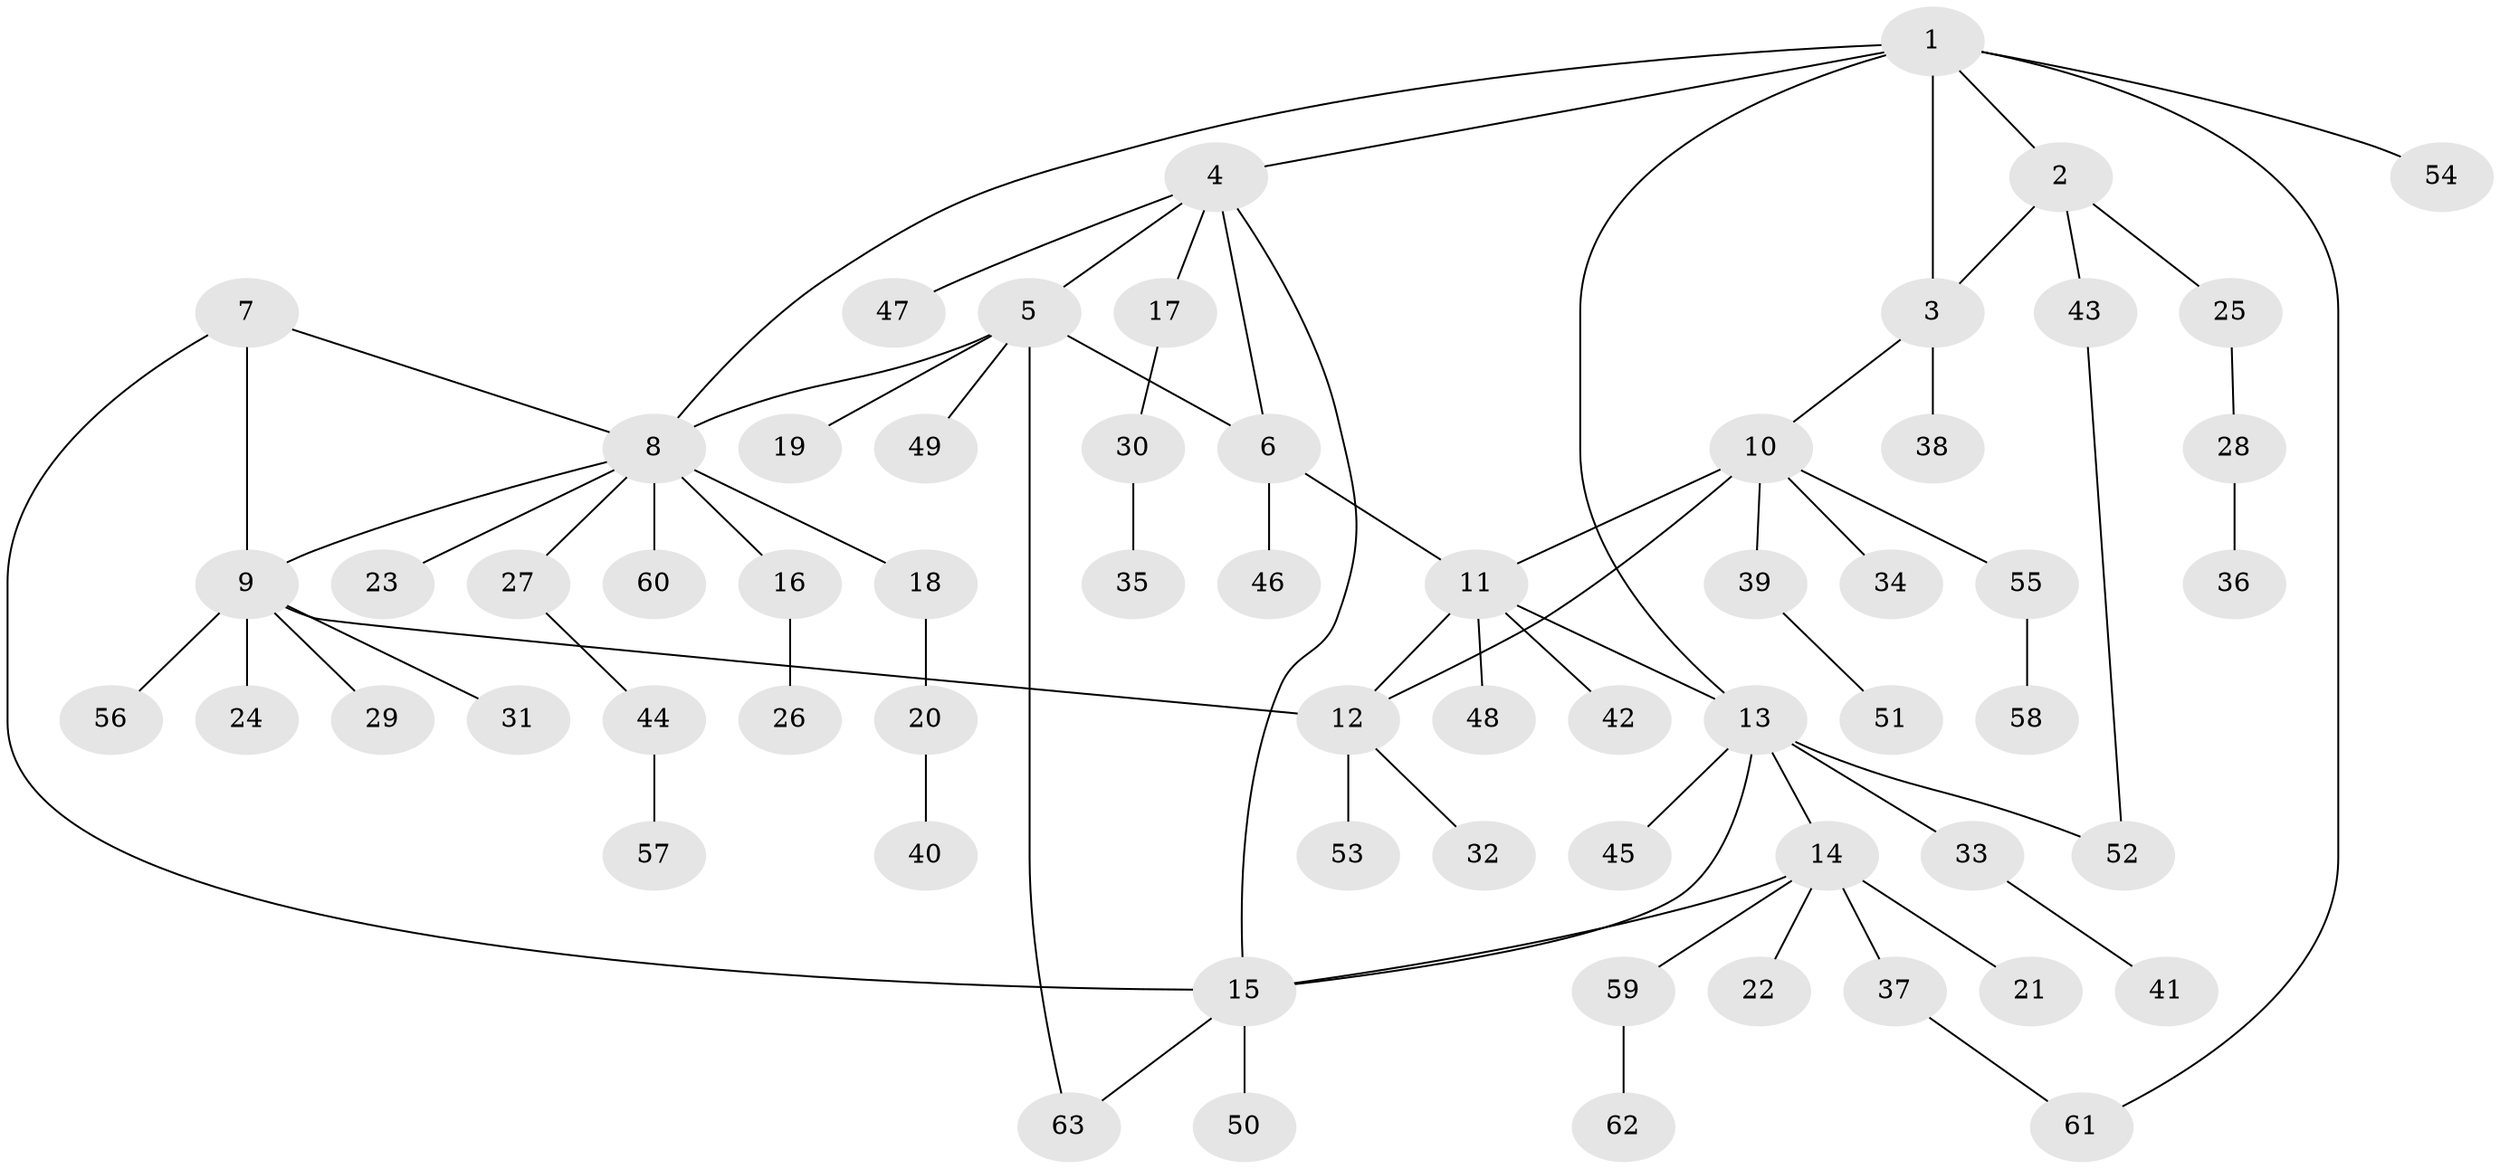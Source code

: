 // Generated by graph-tools (version 1.1) at 2025/02/03/09/25 03:02:50]
// undirected, 63 vertices, 76 edges
graph export_dot {
graph [start="1"]
  node [color=gray90,style=filled];
  1;
  2;
  3;
  4;
  5;
  6;
  7;
  8;
  9;
  10;
  11;
  12;
  13;
  14;
  15;
  16;
  17;
  18;
  19;
  20;
  21;
  22;
  23;
  24;
  25;
  26;
  27;
  28;
  29;
  30;
  31;
  32;
  33;
  34;
  35;
  36;
  37;
  38;
  39;
  40;
  41;
  42;
  43;
  44;
  45;
  46;
  47;
  48;
  49;
  50;
  51;
  52;
  53;
  54;
  55;
  56;
  57;
  58;
  59;
  60;
  61;
  62;
  63;
  1 -- 2;
  1 -- 3;
  1 -- 4;
  1 -- 8;
  1 -- 13;
  1 -- 54;
  1 -- 61;
  2 -- 3;
  2 -- 25;
  2 -- 43;
  3 -- 10;
  3 -- 38;
  4 -- 5;
  4 -- 6;
  4 -- 15;
  4 -- 17;
  4 -- 47;
  5 -- 6;
  5 -- 8;
  5 -- 19;
  5 -- 49;
  5 -- 63;
  6 -- 11;
  6 -- 46;
  7 -- 8;
  7 -- 9;
  7 -- 15;
  8 -- 9;
  8 -- 16;
  8 -- 18;
  8 -- 23;
  8 -- 27;
  8 -- 60;
  9 -- 12;
  9 -- 24;
  9 -- 29;
  9 -- 31;
  9 -- 56;
  10 -- 11;
  10 -- 12;
  10 -- 34;
  10 -- 39;
  10 -- 55;
  11 -- 12;
  11 -- 13;
  11 -- 42;
  11 -- 48;
  12 -- 32;
  12 -- 53;
  13 -- 14;
  13 -- 15;
  13 -- 33;
  13 -- 45;
  13 -- 52;
  14 -- 15;
  14 -- 21;
  14 -- 22;
  14 -- 37;
  14 -- 59;
  15 -- 50;
  15 -- 63;
  16 -- 26;
  17 -- 30;
  18 -- 20;
  20 -- 40;
  25 -- 28;
  27 -- 44;
  28 -- 36;
  30 -- 35;
  33 -- 41;
  37 -- 61;
  39 -- 51;
  43 -- 52;
  44 -- 57;
  55 -- 58;
  59 -- 62;
}
